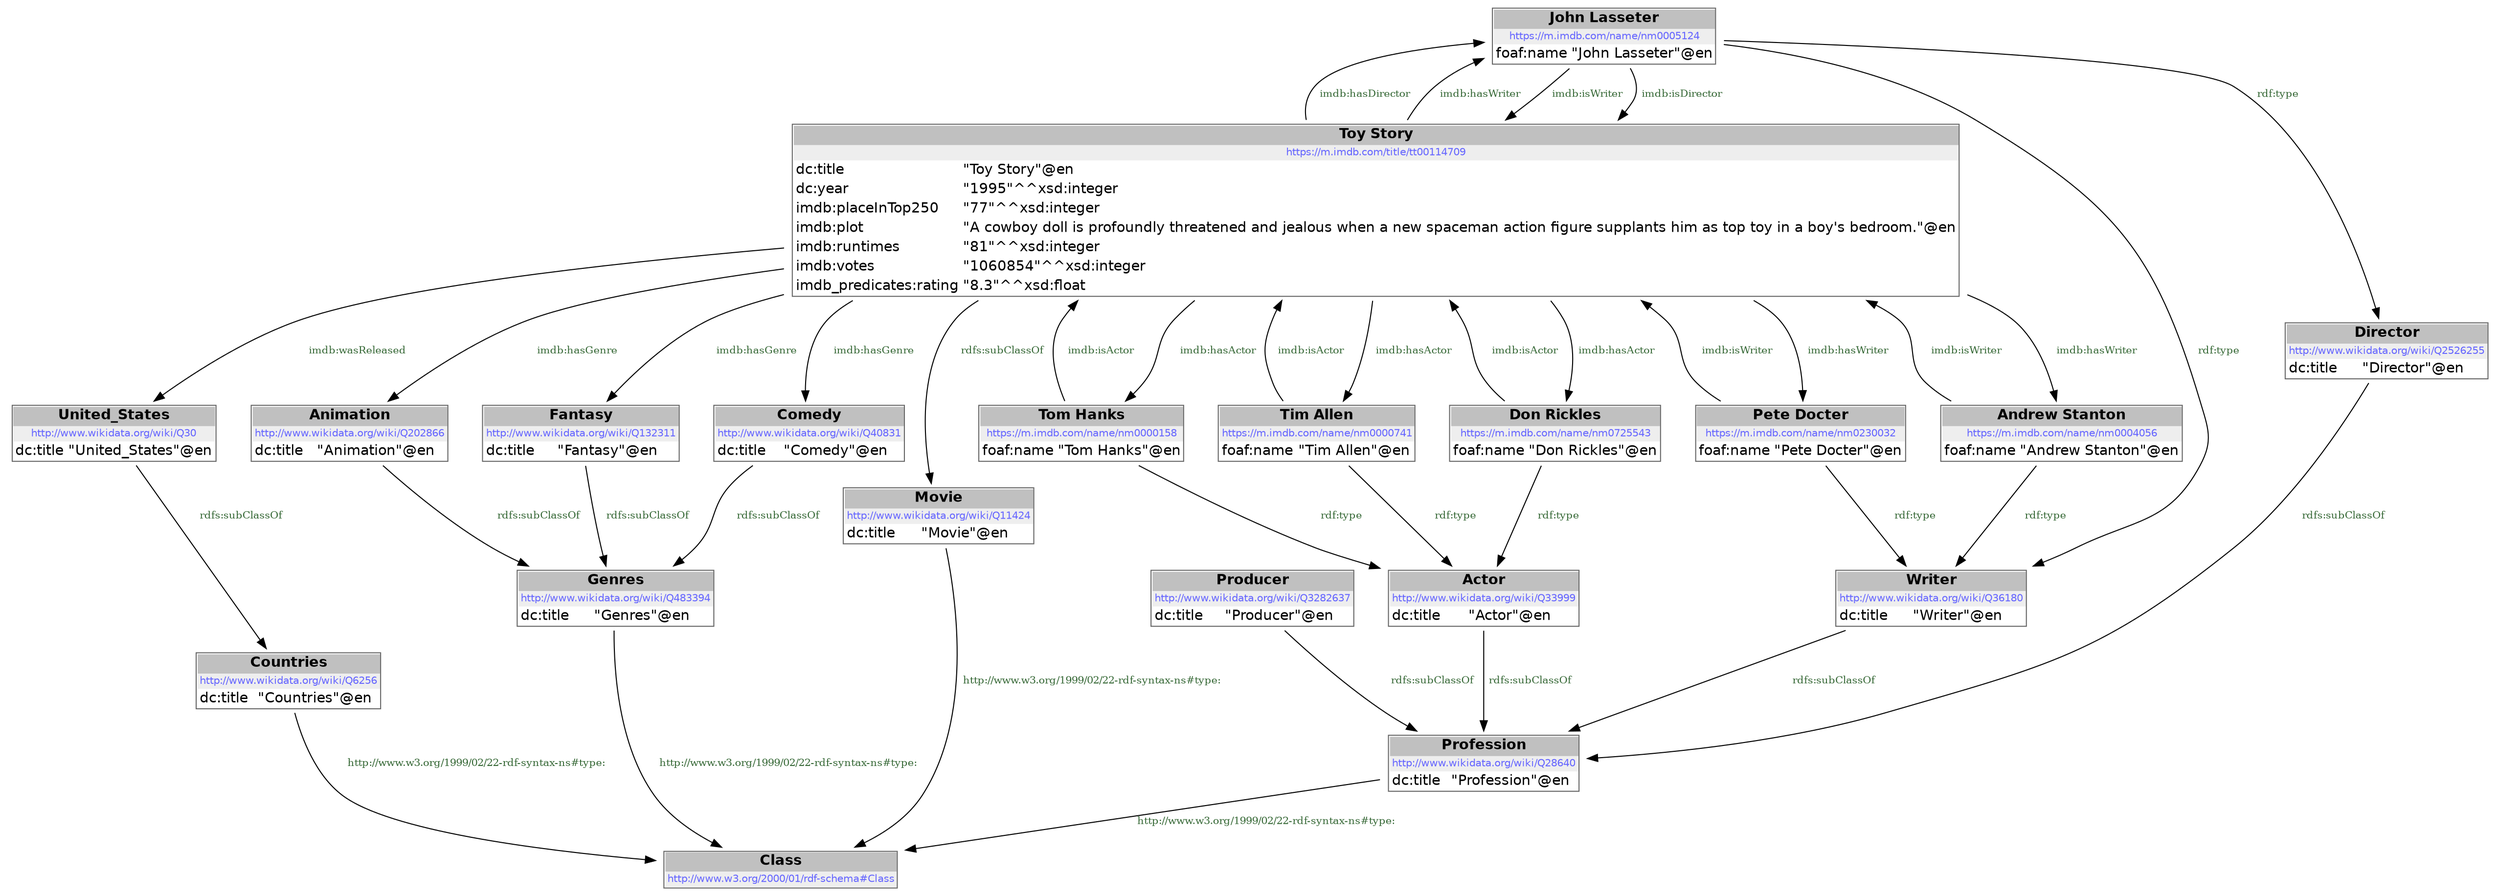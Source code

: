 digraph { 
 node [ fontname="DejaVu Sans" ] ; 
	node0 -> node1 [ color=BLACK, label=< <font point-size='10' color='#336633'>imdb:isWriter</font> > ] ;
	node3 -> node4 [ color=BLACK, label=< <font point-size='10' color='#336633'>rdf:type</font> > ] ;
	node5 -> node1 [ color=BLACK, label=< <font point-size='10' color='#336633'>imdb:isActor</font> > ] ;
	node1 -> node7 [ color=BLACK, label=< <font point-size='10' color='#336633'>imdb:wasReleased</font> > ] ;
	node8 -> node4 [ color=BLACK, label=< <font point-size='10' color='#336633'>rdf:type</font> > ] ;
	node2 -> node1 [ color=BLACK, label=< <font point-size='10' color='#336633'>imdb:isWriter</font> > ] ;
	node9 -> node10 [ color=BLACK, label=< <font point-size='10' color='#336633'>rdfs:subClassOf</font> > ] ;
	node5 -> node4 [ color=BLACK, label=< <font point-size='10' color='#336633'>rdf:type</font> > ] ;
	node0 -> node1 [ color=BLACK, label=< <font point-size='10' color='#336633'>imdb:isDirector</font> > ] ;
	node2 -> node11 [ color=BLACK, label=< <font point-size='10' color='#336633'>rdf:type</font> > ] ;
	node1 -> node0 [ color=BLACK, label=< <font point-size='10' color='#336633'>imdb:hasDirector</font> > ] ;
	node1 -> node3 [ color=BLACK, label=< <font point-size='10' color='#336633'>imdb:hasActor</font> > ] ;
	node1 -> node14 [ color=BLACK, label=< <font point-size='10' color='#336633'>imdb:hasGenre</font> > ] ;
	node7 -> node15 [ color=BLACK, label=< <font point-size='10' color='#336633'>rdfs:subClassOf</font> > ] ;
	node11 -> node12 [ color=BLACK, label=< <font point-size='10' color='#336633'>rdfs:subClassOf</font> > ] ;
	node1 -> node6 [ color=BLACK, label=< <font point-size='10' color='#336633'>imdb:hasWriter</font> > ] ;
	node1 -> node9 [ color=BLACK, label=< <font point-size='10' color='#336633'>imdb:hasGenre</font> > ] ;
	node0 -> node16 [ color=BLACK, label=< <font point-size='10' color='#336633'>rdf:type</font> > ] ;
	node1 -> node5 [ color=BLACK, label=< <font point-size='10' color='#336633'>imdb:hasActor</font> > ] ;
	node12 -> node17 [ color=BLACK, label=< <font point-size='10' color='#336633'>http://www.w3.org/1999/02/22-rdf-syntax-ns#type:</font> > ] ;
	node4 -> node12 [ color=BLACK, label=< <font point-size='10' color='#336633'>rdfs:subClassOf</font> > ] ;
	node1 -> node18 [ color=BLACK, label=< <font point-size='10' color='#336633'>rdfs:subClassOf</font> > ] ;
	node16 -> node12 [ color=BLACK, label=< <font point-size='10' color='#336633'>rdfs:subClassOf</font> > ] ;
	node19 -> node10 [ color=BLACK, label=< <font point-size='10' color='#336633'>rdfs:subClassOf</font> > ] ;
	node1 -> node19 [ color=BLACK, label=< <font point-size='10' color='#336633'>imdb:hasGenre</font> > ] ;
	node10 -> node17 [ color=BLACK, label=< <font point-size='10' color='#336633'>http://www.w3.org/1999/02/22-rdf-syntax-ns#type:</font> > ] ;
	node15 -> node17 [ color=BLACK, label=< <font point-size='10' color='#336633'>http://www.w3.org/1999/02/22-rdf-syntax-ns#type:</font> > ] ;
	node13 -> node12 [ color=BLACK, label=< <font point-size='10' color='#336633'>rdfs:subClassOf</font> > ] ;
	node14 -> node10 [ color=BLACK, label=< <font point-size='10' color='#336633'>rdfs:subClassOf</font> > ] ;
	node18 -> node17 [ color=BLACK, label=< <font point-size='10' color='#336633'>http://www.w3.org/1999/02/22-rdf-syntax-ns#type:</font> > ] ;
	node1 -> node8 [ color=BLACK, label=< <font point-size='10' color='#336633'>imdb:hasActor</font> > ] ;
	node6 -> node11 [ color=BLACK, label=< <font point-size='10' color='#336633'>rdf:type</font> > ] ;
	node6 -> node1 [ color=BLACK, label=< <font point-size='10' color='#336633'>imdb:isWriter</font> > ] ;
	node8 -> node1 [ color=BLACK, label=< <font point-size='10' color='#336633'>imdb:isActor</font> > ] ;
	node0 -> node11 [ color=BLACK, label=< <font point-size='10' color='#336633'>rdf:type</font> > ] ;
	node3 -> node1 [ color=BLACK, label=< <font point-size='10' color='#336633'>imdb:isActor</font> > ] ;
	node1 -> node2 [ color=BLACK, label=< <font point-size='10' color='#336633'>imdb:hasWriter</font> > ] ;
	node1 -> node0 [ color=BLACK, label=< <font point-size='10' color='#336633'>imdb:hasWriter</font> > ] ;
# https://m.imdb.com/name/nm0005124 node0
node0 [ shape=none, color=black label=< <table color='#666666' cellborder='0' cellspacing='0' border='1'><tr><td colspan='2' bgcolor='grey'><B>John Lasseter</B></td></tr><tr><td href='https://m.imdb.com/name/nm0005124' bgcolor='#eeeeee' colspan='2'><font point-size='10' color='#6666ff'>https://m.imdb.com/name/nm0005124</font></td></tr><tr><td align='left'>foaf:name</td><td align='left'>&quot;John Lasseter&quot;@en</td></tr></table> > ] 
# https://m.imdb.com/title/tt00114709 node1
node1 [ shape=none, color=black label=< <table color='#666666' cellborder='0' cellspacing='0' border='1'><tr><td colspan='2' bgcolor='grey'><B>Toy Story</B></td></tr><tr><td href='https://m.imdb.com/title/tt00114709' bgcolor='#eeeeee' colspan='2'><font point-size='10' color='#6666ff'>https://m.imdb.com/title/tt00114709</font></td></tr><tr><td align='left'>dc:title</td><td align='left'>&quot;Toy Story&quot;@en</td></tr><tr><td align='left'>dc:year</td><td align='left'>&quot;1995&quot;^^xsd:integer</td></tr><tr><td align='left'>imdb:placeInTop250</td><td align='left'>&quot;77&quot;^^xsd:integer</td></tr><tr><td align='left'>imdb:plot</td><td align='left'>&quot;A cowboy doll is profoundly threatened and jealous when a new spaceman action figure supplants him as top toy in a boy&#x27;s bedroom.&quot;@en</td></tr><tr><td align='left'>imdb:runtimes</td><td align='left'>&quot;81&quot;^^xsd:integer</td></tr><tr><td align='left'>imdb:votes</td><td align='left'>&quot;1060854&quot;^^xsd:integer</td></tr><tr><td align='left'>imdb_predicates:rating</td><td align='left'>&quot;8.3&quot;^^xsd:float</td></tr></table> > ] 
# https://m.imdb.com/name/nm0230032 node2
node2 [ shape=none, color=black label=< <table color='#666666' cellborder='0' cellspacing='0' border='1'><tr><td colspan='2' bgcolor='grey'><B>Pete Docter</B></td></tr><tr><td href='https://m.imdb.com/name/nm0230032' bgcolor='#eeeeee' colspan='2'><font point-size='10' color='#6666ff'>https://m.imdb.com/name/nm0230032</font></td></tr><tr><td align='left'>foaf:name</td><td align='left'>&quot;Pete Docter&quot;@en</td></tr></table> > ] 
# https://m.imdb.com/name/nm0000741 node3
node3 [ shape=none, color=black label=< <table color='#666666' cellborder='0' cellspacing='0' border='1'><tr><td colspan='2' bgcolor='grey'><B>Tim Allen</B></td></tr><tr><td href='https://m.imdb.com/name/nm0000741' bgcolor='#eeeeee' colspan='2'><font point-size='10' color='#6666ff'>https://m.imdb.com/name/nm0000741</font></td></tr><tr><td align='left'>foaf:name</td><td align='left'>&quot;Tim Allen&quot;@en</td></tr></table> > ] 
# http://www.wikidata.org/wiki/Q33999 node4
node4 [ shape=none, color=black label=< <table color='#666666' cellborder='0' cellspacing='0' border='1'><tr><td colspan='2' bgcolor='grey'><B>Actor</B></td></tr><tr><td href='http://www.wikidata.org/wiki/Q33999' bgcolor='#eeeeee' colspan='2'><font point-size='10' color='#6666ff'>http://www.wikidata.org/wiki/Q33999</font></td></tr><tr><td align='left'>dc:title</td><td align='left'>&quot;Actor&quot;@en</td></tr></table> > ] 
# https://m.imdb.com/name/nm0725543 node5
node5 [ shape=none, color=black label=< <table color='#666666' cellborder='0' cellspacing='0' border='1'><tr><td colspan='2' bgcolor='grey'><B>Don Rickles</B></td></tr><tr><td href='https://m.imdb.com/name/nm0725543' bgcolor='#eeeeee' colspan='2'><font point-size='10' color='#6666ff'>https://m.imdb.com/name/nm0725543</font></td></tr><tr><td align='left'>foaf:name</td><td align='left'>&quot;Don Rickles&quot;@en</td></tr></table> > ] 
# https://m.imdb.com/name/nm0004056 node6
node6 [ shape=none, color=black label=< <table color='#666666' cellborder='0' cellspacing='0' border='1'><tr><td colspan='2' bgcolor='grey'><B>Andrew Stanton</B></td></tr><tr><td href='https://m.imdb.com/name/nm0004056' bgcolor='#eeeeee' colspan='2'><font point-size='10' color='#6666ff'>https://m.imdb.com/name/nm0004056</font></td></tr><tr><td align='left'>foaf:name</td><td align='left'>&quot;Andrew Stanton&quot;@en</td></tr></table> > ] 
# http://www.wikidata.org/wiki/Q30 node7
node7 [ shape=none, color=black label=< <table color='#666666' cellborder='0' cellspacing='0' border='1'><tr><td colspan='2' bgcolor='grey'><B>United_States</B></td></tr><tr><td href='http://www.wikidata.org/wiki/Q30' bgcolor='#eeeeee' colspan='2'><font point-size='10' color='#6666ff'>http://www.wikidata.org/wiki/Q30</font></td></tr><tr><td align='left'>dc:title</td><td align='left'>&quot;United_States&quot;@en</td></tr></table> > ] 
# https://m.imdb.com/name/nm0000158 node8
node8 [ shape=none, color=black label=< <table color='#666666' cellborder='0' cellspacing='0' border='1'><tr><td colspan='2' bgcolor='grey'><B>Tom Hanks</B></td></tr><tr><td href='https://m.imdb.com/name/nm0000158' bgcolor='#eeeeee' colspan='2'><font point-size='10' color='#6666ff'>https://m.imdb.com/name/nm0000158</font></td></tr><tr><td align='left'>foaf:name</td><td align='left'>&quot;Tom Hanks&quot;@en</td></tr></table> > ] 
# http://www.wikidata.org/wiki/Q40831 node9
node9 [ shape=none, color=black label=< <table color='#666666' cellborder='0' cellspacing='0' border='1'><tr><td colspan='2' bgcolor='grey'><B>Comedy</B></td></tr><tr><td href='http://www.wikidata.org/wiki/Q40831' bgcolor='#eeeeee' colspan='2'><font point-size='10' color='#6666ff'>http://www.wikidata.org/wiki/Q40831</font></td></tr><tr><td align='left'>dc:title</td><td align='left'>&quot;Comedy&quot;@en</td></tr></table> > ] 
# http://www.wikidata.org/wiki/Q483394 node10
node10 [ shape=none, color=black label=< <table color='#666666' cellborder='0' cellspacing='0' border='1'><tr><td colspan='2' bgcolor='grey'><B>Genres</B></td></tr><tr><td href='http://www.wikidata.org/wiki/Q483394' bgcolor='#eeeeee' colspan='2'><font point-size='10' color='#6666ff'>http://www.wikidata.org/wiki/Q483394</font></td></tr><tr><td align='left'>dc:title</td><td align='left'>&quot;Genres&quot;@en</td></tr></table> > ] 
# http://www.wikidata.org/wiki/Q36180 node11
node11 [ shape=none, color=black label=< <table color='#666666' cellborder='0' cellspacing='0' border='1'><tr><td colspan='2' bgcolor='grey'><B>Writer</B></td></tr><tr><td href='http://www.wikidata.org/wiki/Q36180' bgcolor='#eeeeee' colspan='2'><font point-size='10' color='#6666ff'>http://www.wikidata.org/wiki/Q36180</font></td></tr><tr><td align='left'>dc:title</td><td align='left'>&quot;Writer&quot;@en</td></tr></table> > ] 
# http://www.wikidata.org/wiki/Q28640 node12
node12 [ shape=none, color=black label=< <table color='#666666' cellborder='0' cellspacing='0' border='1'><tr><td colspan='2' bgcolor='grey'><B>Profession</B></td></tr><tr><td href='http://www.wikidata.org/wiki/Q28640' bgcolor='#eeeeee' colspan='2'><font point-size='10' color='#6666ff'>http://www.wikidata.org/wiki/Q28640</font></td></tr><tr><td align='left'>dc:title</td><td align='left'>&quot;Profession&quot;@en</td></tr></table> > ] 
# http://www.wikidata.org/wiki/Q3282637 node13
node13 [ shape=none, color=black label=< <table color='#666666' cellborder='0' cellspacing='0' border='1'><tr><td colspan='2' bgcolor='grey'><B>Producer</B></td></tr><tr><td href='http://www.wikidata.org/wiki/Q3282637' bgcolor='#eeeeee' colspan='2'><font point-size='10' color='#6666ff'>http://www.wikidata.org/wiki/Q3282637</font></td></tr><tr><td align='left'>dc:title</td><td align='left'>&quot;Producer&quot;@en</td></tr></table> > ] 
# http://www.wikidata.org/wiki/Q202866 node14
node14 [ shape=none, color=black label=< <table color='#666666' cellborder='0' cellspacing='0' border='1'><tr><td colspan='2' bgcolor='grey'><B>Animation</B></td></tr><tr><td href='http://www.wikidata.org/wiki/Q202866' bgcolor='#eeeeee' colspan='2'><font point-size='10' color='#6666ff'>http://www.wikidata.org/wiki/Q202866</font></td></tr><tr><td align='left'>dc:title</td><td align='left'>&quot;Animation&quot;@en</td></tr></table> > ] 
# http://www.wikidata.org/wiki/Q6256 node15
node15 [ shape=none, color=black label=< <table color='#666666' cellborder='0' cellspacing='0' border='1'><tr><td colspan='2' bgcolor='grey'><B>Countries</B></td></tr><tr><td href='http://www.wikidata.org/wiki/Q6256' bgcolor='#eeeeee' colspan='2'><font point-size='10' color='#6666ff'>http://www.wikidata.org/wiki/Q6256</font></td></tr><tr><td align='left'>dc:title</td><td align='left'>&quot;Countries&quot;@en</td></tr></table> > ] 
# http://www.wikidata.org/wiki/Q2526255 node16
node16 [ shape=none, color=black label=< <table color='#666666' cellborder='0' cellspacing='0' border='1'><tr><td colspan='2' bgcolor='grey'><B>Director</B></td></tr><tr><td href='http://www.wikidata.org/wiki/Q2526255' bgcolor='#eeeeee' colspan='2'><font point-size='10' color='#6666ff'>http://www.wikidata.org/wiki/Q2526255</font></td></tr><tr><td align='left'>dc:title</td><td align='left'>&quot;Director&quot;@en</td></tr></table> > ] 
# http://www.w3.org/2000/01/rdf-schema#Class node17
node17 [ shape=none, color=black label=< <table color='#666666' cellborder='0' cellspacing='0' border='1'><tr><td colspan='2' bgcolor='grey'><B>Class</B></td></tr><tr><td href='http://www.w3.org/2000/01/rdf-schema#Class' bgcolor='#eeeeee' colspan='2'><font point-size='10' color='#6666ff'>http://www.w3.org/2000/01/rdf-schema#Class</font></td></tr></table> > ] 
# http://www.wikidata.org/wiki/Q11424 node18
node18 [ shape=none, color=black label=< <table color='#666666' cellborder='0' cellspacing='0' border='1'><tr><td colspan='2' bgcolor='grey'><B>Movie</B></td></tr><tr><td href='http://www.wikidata.org/wiki/Q11424' bgcolor='#eeeeee' colspan='2'><font point-size='10' color='#6666ff'>http://www.wikidata.org/wiki/Q11424</font></td></tr><tr><td align='left'>dc:title</td><td align='left'>&quot;Movie&quot;@en</td></tr></table> > ] 
# http://www.wikidata.org/wiki/Q132311 node19
node19 [ shape=none, color=black label=< <table color='#666666' cellborder='0' cellspacing='0' border='1'><tr><td colspan='2' bgcolor='grey'><B>Fantasy</B></td></tr><tr><td href='http://www.wikidata.org/wiki/Q132311' bgcolor='#eeeeee' colspan='2'><font point-size='10' color='#6666ff'>http://www.wikidata.org/wiki/Q132311</font></td></tr><tr><td align='left'>dc:title</td><td align='left'>&quot;Fantasy&quot;@en</td></tr></table> > ] 
}
